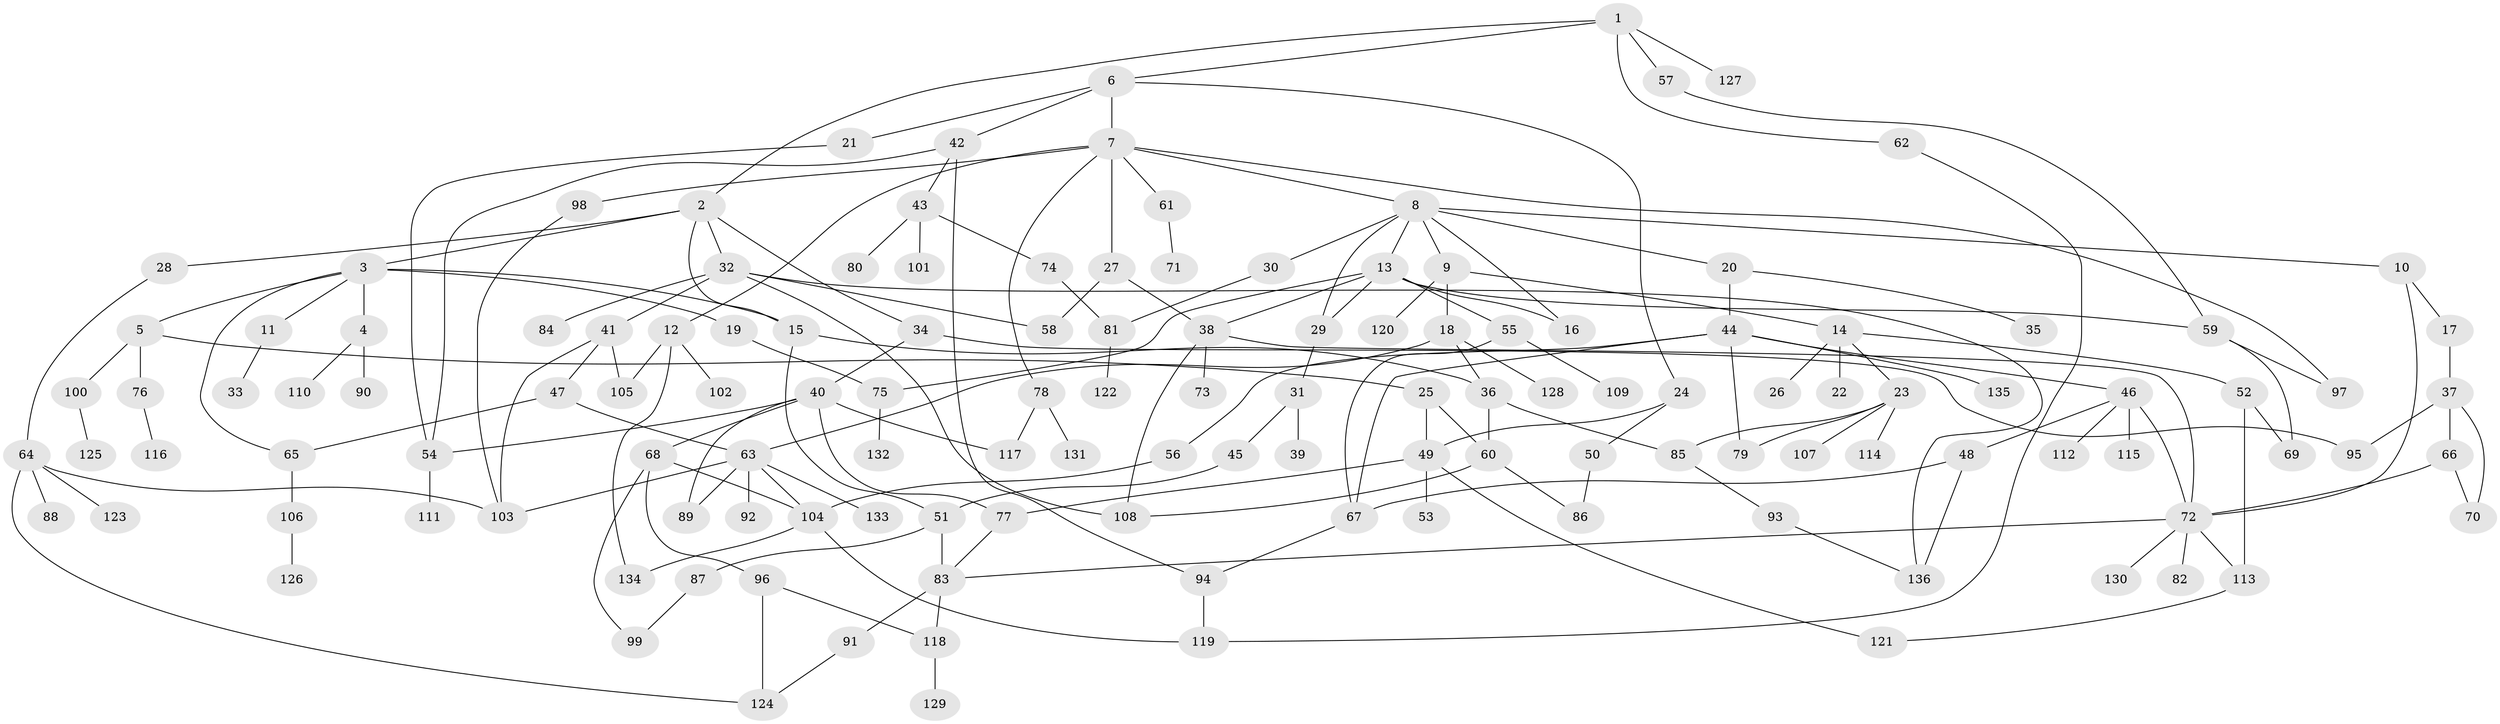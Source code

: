 // coarse degree distribution, {2: 0.24691358024691357, 7: 0.037037037037037035, 1: 0.4074074074074074, 3: 0.13580246913580246, 5: 0.07407407407407407, 4: 0.024691358024691357, 9: 0.012345679012345678, 12: 0.024691358024691357, 8: 0.024691358024691357, 16: 0.012345679012345678}
// Generated by graph-tools (version 1.1) at 2025/46/03/04/25 21:46:18]
// undirected, 136 vertices, 188 edges
graph export_dot {
graph [start="1"]
  node [color=gray90,style=filled];
  1;
  2;
  3;
  4;
  5;
  6;
  7;
  8;
  9;
  10;
  11;
  12;
  13;
  14;
  15;
  16;
  17;
  18;
  19;
  20;
  21;
  22;
  23;
  24;
  25;
  26;
  27;
  28;
  29;
  30;
  31;
  32;
  33;
  34;
  35;
  36;
  37;
  38;
  39;
  40;
  41;
  42;
  43;
  44;
  45;
  46;
  47;
  48;
  49;
  50;
  51;
  52;
  53;
  54;
  55;
  56;
  57;
  58;
  59;
  60;
  61;
  62;
  63;
  64;
  65;
  66;
  67;
  68;
  69;
  70;
  71;
  72;
  73;
  74;
  75;
  76;
  77;
  78;
  79;
  80;
  81;
  82;
  83;
  84;
  85;
  86;
  87;
  88;
  89;
  90;
  91;
  92;
  93;
  94;
  95;
  96;
  97;
  98;
  99;
  100;
  101;
  102;
  103;
  104;
  105;
  106;
  107;
  108;
  109;
  110;
  111;
  112;
  113;
  114;
  115;
  116;
  117;
  118;
  119;
  120;
  121;
  122;
  123;
  124;
  125;
  126;
  127;
  128;
  129;
  130;
  131;
  132;
  133;
  134;
  135;
  136;
  1 -- 2;
  1 -- 6;
  1 -- 57;
  1 -- 62;
  1 -- 127;
  2 -- 3;
  2 -- 15;
  2 -- 28;
  2 -- 32;
  2 -- 34;
  3 -- 4;
  3 -- 5;
  3 -- 11;
  3 -- 19;
  3 -- 65;
  3 -- 15;
  4 -- 90;
  4 -- 110;
  5 -- 25;
  5 -- 76;
  5 -- 100;
  6 -- 7;
  6 -- 21;
  6 -- 24;
  6 -- 42;
  7 -- 8;
  7 -- 12;
  7 -- 27;
  7 -- 61;
  7 -- 78;
  7 -- 97;
  7 -- 98;
  8 -- 9;
  8 -- 10;
  8 -- 13;
  8 -- 20;
  8 -- 29;
  8 -- 30;
  8 -- 16;
  9 -- 14;
  9 -- 18;
  9 -- 120;
  10 -- 17;
  10 -- 72;
  11 -- 33;
  12 -- 102;
  12 -- 105;
  12 -- 134;
  13 -- 16;
  13 -- 55;
  13 -- 75;
  13 -- 29;
  13 -- 59;
  13 -- 38;
  14 -- 22;
  14 -- 23;
  14 -- 26;
  14 -- 52;
  15 -- 51;
  15 -- 36;
  17 -- 37;
  18 -- 36;
  18 -- 128;
  18 -- 63;
  19 -- 75;
  20 -- 35;
  20 -- 44;
  21 -- 54;
  23 -- 79;
  23 -- 85;
  23 -- 107;
  23 -- 114;
  24 -- 49;
  24 -- 50;
  25 -- 60;
  25 -- 49;
  27 -- 38;
  27 -- 58;
  28 -- 64;
  29 -- 31;
  30 -- 81;
  31 -- 39;
  31 -- 45;
  32 -- 41;
  32 -- 58;
  32 -- 84;
  32 -- 108;
  32 -- 136;
  34 -- 40;
  34 -- 95;
  36 -- 60;
  36 -- 85;
  37 -- 66;
  37 -- 70;
  37 -- 95;
  38 -- 73;
  38 -- 72;
  38 -- 108;
  40 -- 54;
  40 -- 68;
  40 -- 117;
  40 -- 89;
  40 -- 77;
  41 -- 47;
  41 -- 103;
  41 -- 105;
  42 -- 43;
  42 -- 54;
  42 -- 94;
  43 -- 74;
  43 -- 80;
  43 -- 101;
  44 -- 46;
  44 -- 56;
  44 -- 67;
  44 -- 135;
  44 -- 79;
  45 -- 51;
  46 -- 48;
  46 -- 112;
  46 -- 115;
  46 -- 72;
  47 -- 63;
  47 -- 65;
  48 -- 67;
  48 -- 136;
  49 -- 53;
  49 -- 77;
  49 -- 121;
  50 -- 86;
  51 -- 87;
  51 -- 83;
  52 -- 113;
  52 -- 69;
  54 -- 111;
  55 -- 109;
  55 -- 67;
  56 -- 104;
  57 -- 59;
  59 -- 69;
  59 -- 97;
  60 -- 86;
  60 -- 108;
  61 -- 71;
  62 -- 119;
  63 -- 89;
  63 -- 92;
  63 -- 103;
  63 -- 133;
  63 -- 104;
  64 -- 88;
  64 -- 123;
  64 -- 103;
  64 -- 124;
  65 -- 106;
  66 -- 70;
  66 -- 72;
  67 -- 94;
  68 -- 96;
  68 -- 99;
  68 -- 104;
  72 -- 82;
  72 -- 130;
  72 -- 113;
  72 -- 83;
  74 -- 81;
  75 -- 132;
  76 -- 116;
  77 -- 83;
  78 -- 131;
  78 -- 117;
  81 -- 122;
  83 -- 91;
  83 -- 118;
  85 -- 93;
  87 -- 99;
  91 -- 124;
  93 -- 136;
  94 -- 119;
  96 -- 124;
  96 -- 118;
  98 -- 103;
  100 -- 125;
  104 -- 134;
  104 -- 119;
  106 -- 126;
  113 -- 121;
  118 -- 129;
}
